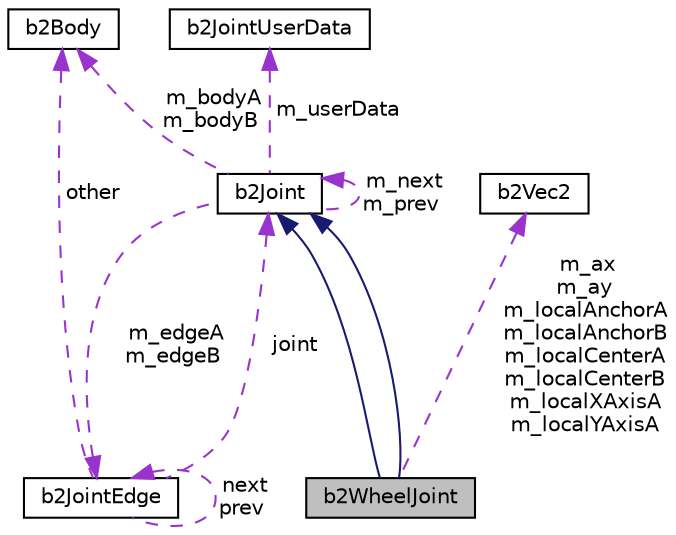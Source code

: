 digraph "b2WheelJoint"
{
 // LATEX_PDF_SIZE
  edge [fontname="Helvetica",fontsize="10",labelfontname="Helvetica",labelfontsize="10"];
  node [fontname="Helvetica",fontsize="10",shape=record];
  Node1 [label="b2WheelJoint",height=0.2,width=0.4,color="black", fillcolor="grey75", style="filled", fontcolor="black",tooltip=" "];
  Node2 -> Node1 [dir="back",color="midnightblue",fontsize="10",style="solid"];
  Node2 [label="b2Joint",height=0.2,width=0.4,color="black", fillcolor="white", style="filled",URL="$classb2Joint.html",tooltip=" "];
  Node3 -> Node2 [dir="back",color="darkorchid3",fontsize="10",style="dashed",label=" m_bodyA\nm_bodyB" ];
  Node3 [label="b2Body",height=0.2,width=0.4,color="black", fillcolor="white", style="filled",URL="$classb2Body.html",tooltip="A rigid body. These are created via b2World::CreateBody."];
  Node4 -> Node2 [dir="back",color="darkorchid3",fontsize="10",style="dashed",label=" m_edgeA\nm_edgeB" ];
  Node4 [label="b2JointEdge",height=0.2,width=0.4,color="black", fillcolor="white", style="filled",URL="$structb2JointEdge.html",tooltip=" "];
  Node3 -> Node4 [dir="back",color="darkorchid3",fontsize="10",style="dashed",label=" other" ];
  Node4 -> Node4 [dir="back",color="darkorchid3",fontsize="10",style="dashed",label=" next\nprev" ];
  Node2 -> Node4 [dir="back",color="darkorchid3",fontsize="10",style="dashed",label=" joint" ];
  Node2 -> Node2 [dir="back",color="darkorchid3",fontsize="10",style="dashed",label=" m_next\nm_prev" ];
  Node5 -> Node2 [dir="back",color="darkorchid3",fontsize="10",style="dashed",label=" m_userData" ];
  Node5 [label="b2JointUserData",height=0.2,width=0.4,color="black", fillcolor="white", style="filled",URL="$structb2JointUserData.html",tooltip="You can define this to inject whatever data you want in b2Joint."];
  Node2 -> Node1 [dir="back",color="midnightblue",fontsize="10",style="solid"];
  Node6 -> Node1 [dir="back",color="darkorchid3",fontsize="10",style="dashed",label=" m_ax\nm_ay\nm_localAnchorA\nm_localAnchorB\nm_localCenterA\nm_localCenterB\nm_localXAxisA\nm_localYAxisA" ];
  Node6 [label="b2Vec2",height=0.2,width=0.4,color="black", fillcolor="white", style="filled",URL="$structb2Vec2.html",tooltip="A 2D column vector."];
}
